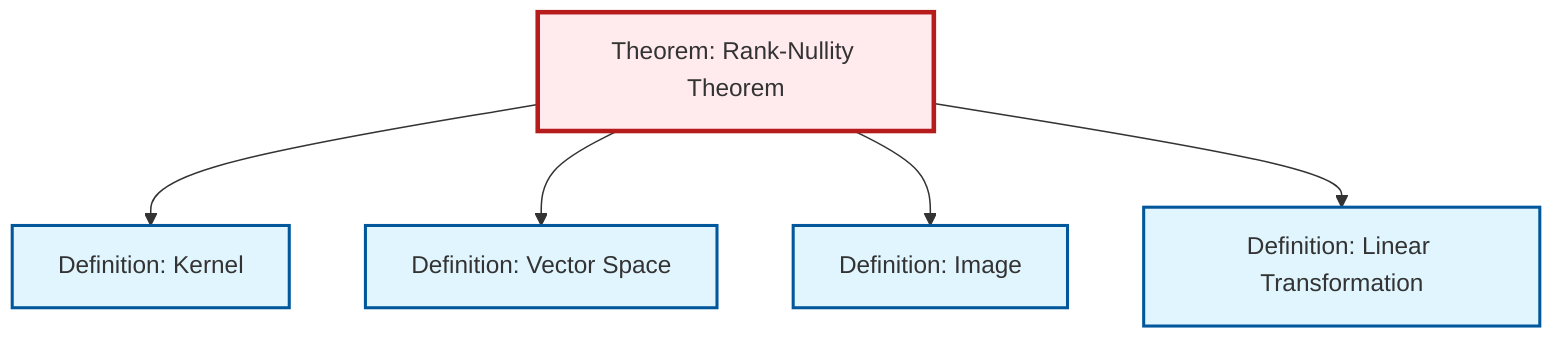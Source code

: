 graph TD
    classDef definition fill:#e1f5fe,stroke:#01579b,stroke-width:2px
    classDef theorem fill:#f3e5f5,stroke:#4a148c,stroke-width:2px
    classDef axiom fill:#fff3e0,stroke:#e65100,stroke-width:2px
    classDef example fill:#e8f5e9,stroke:#1b5e20,stroke-width:2px
    classDef current fill:#ffebee,stroke:#b71c1c,stroke-width:3px
    def-linear-transformation["Definition: Linear Transformation"]:::definition
    thm-rank-nullity["Theorem: Rank-Nullity Theorem"]:::theorem
    def-image["Definition: Image"]:::definition
    def-kernel["Definition: Kernel"]:::definition
    def-vector-space["Definition: Vector Space"]:::definition
    thm-rank-nullity --> def-kernel
    thm-rank-nullity --> def-vector-space
    thm-rank-nullity --> def-image
    thm-rank-nullity --> def-linear-transformation
    class thm-rank-nullity current